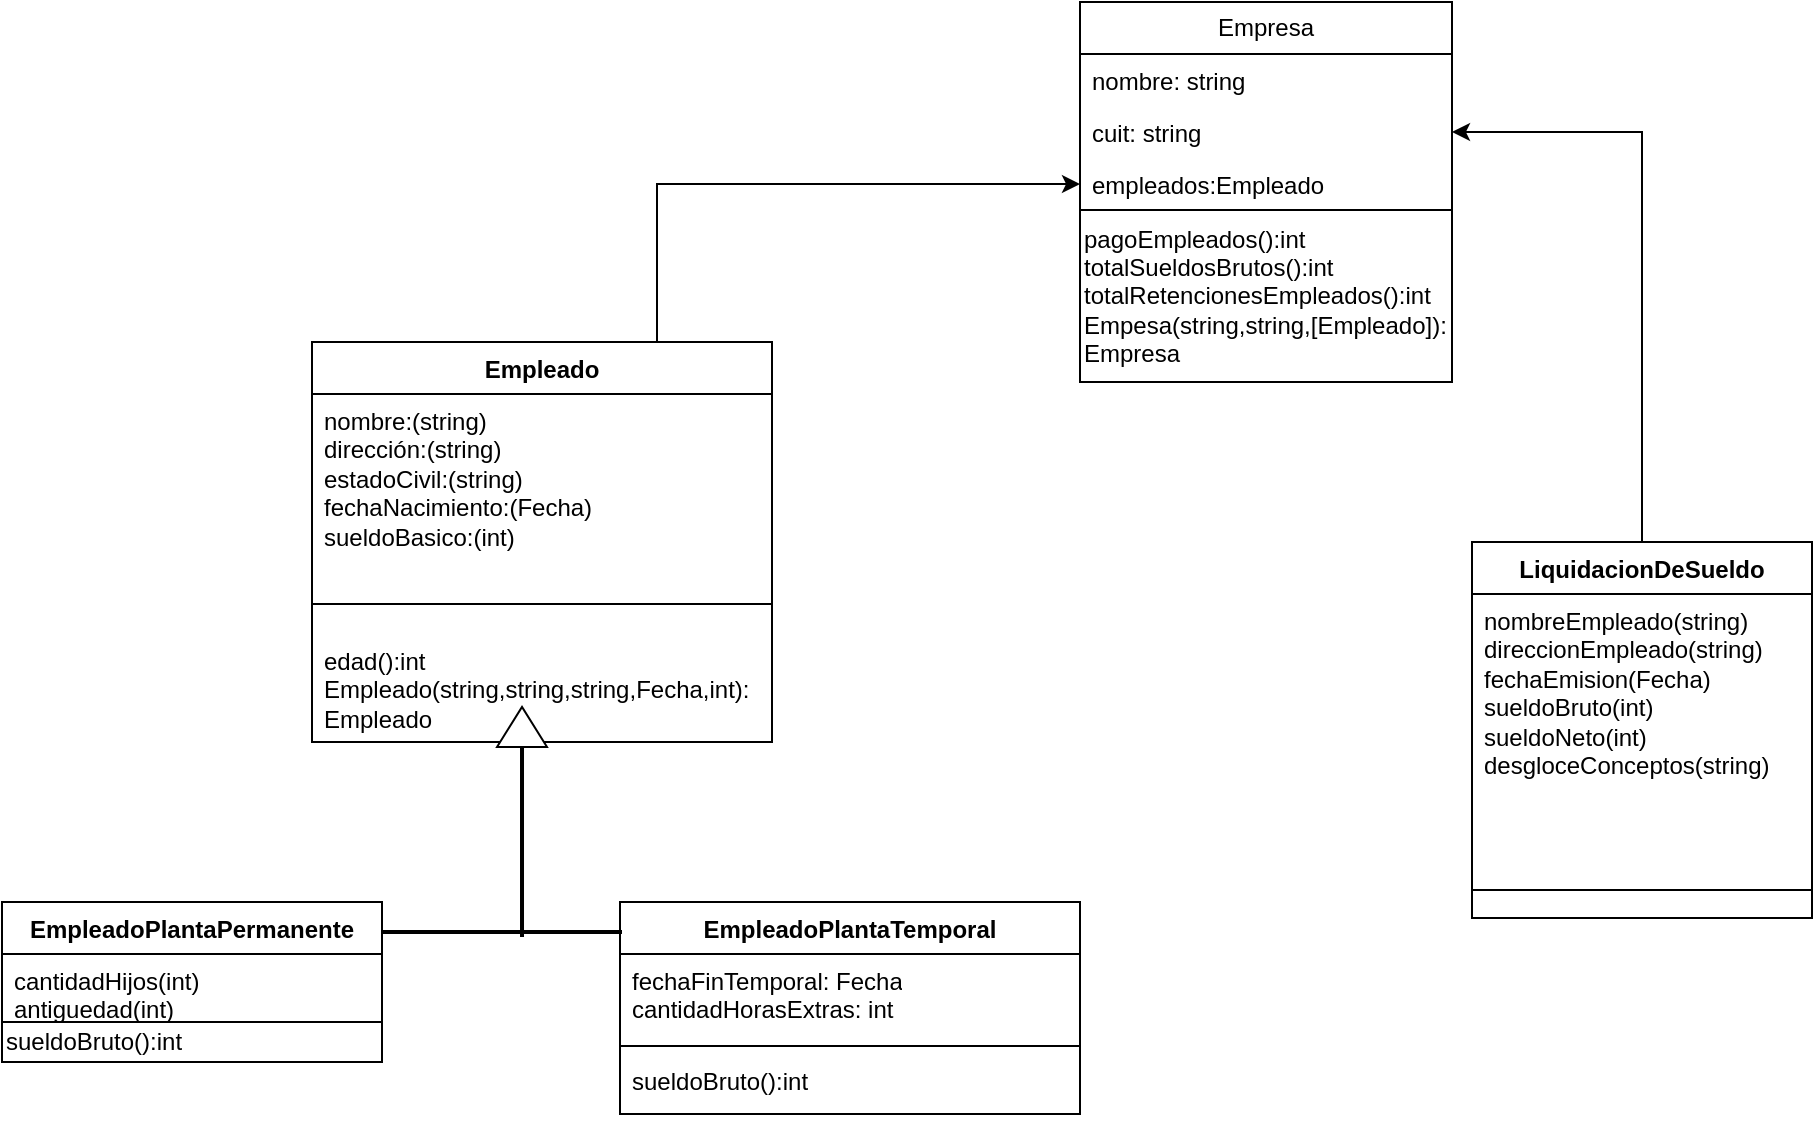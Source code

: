 <mxfile version="24.7.8">
  <diagram name="Página-1" id="IUIvGgPIwMAHEzuE5n6P">
    <mxGraphModel dx="1530" dy="724" grid="1" gridSize="10" guides="1" tooltips="1" connect="1" arrows="1" fold="1" page="1" pageScale="1" pageWidth="827" pageHeight="1169" math="0" shadow="0">
      <root>
        <mxCell id="0" />
        <mxCell id="1" parent="0" />
        <mxCell id="4RP1gJWLFT8ZAEQXTZWP-1" value="Empresa" style="swimlane;fontStyle=0;childLayout=stackLayout;horizontal=1;startSize=26;fillColor=none;horizontalStack=0;resizeParent=1;resizeParentMax=0;resizeLast=0;collapsible=1;marginBottom=0;whiteSpace=wrap;html=1;" parent="1" vertex="1">
          <mxGeometry x="414" y="10" width="186" height="104" as="geometry" />
        </mxCell>
        <mxCell id="4RP1gJWLFT8ZAEQXTZWP-2" value="nombre: string" style="text;strokeColor=none;fillColor=none;align=left;verticalAlign=top;spacingLeft=4;spacingRight=4;overflow=hidden;rotatable=0;points=[[0,0.5],[1,0.5]];portConstraint=eastwest;whiteSpace=wrap;html=1;" parent="4RP1gJWLFT8ZAEQXTZWP-1" vertex="1">
          <mxGeometry y="26" width="186" height="26" as="geometry" />
        </mxCell>
        <mxCell id="4RP1gJWLFT8ZAEQXTZWP-3" value="cuit: string" style="text;strokeColor=none;fillColor=none;align=left;verticalAlign=top;spacingLeft=4;spacingRight=4;overflow=hidden;rotatable=0;points=[[0,0.5],[1,0.5]];portConstraint=eastwest;whiteSpace=wrap;html=1;" parent="4RP1gJWLFT8ZAEQXTZWP-1" vertex="1">
          <mxGeometry y="52" width="186" height="26" as="geometry" />
        </mxCell>
        <mxCell id="4RP1gJWLFT8ZAEQXTZWP-4" value="empleados:Empleado" style="text;strokeColor=none;fillColor=none;align=left;verticalAlign=top;spacingLeft=4;spacingRight=4;overflow=hidden;rotatable=0;points=[[0,0.5],[1,0.5]];portConstraint=eastwest;whiteSpace=wrap;html=1;" parent="4RP1gJWLFT8ZAEQXTZWP-1" vertex="1">
          <mxGeometry y="78" width="186" height="26" as="geometry" />
        </mxCell>
        <mxCell id="zsc-BNoff0piDxbKsgNx-9" style="edgeStyle=orthogonalEdgeStyle;rounded=0;orthogonalLoop=1;jettySize=auto;html=1;exitX=0.75;exitY=0;exitDx=0;exitDy=0;entryX=0;entryY=0.5;entryDx=0;entryDy=0;" edge="1" parent="1" source="4RP1gJWLFT8ZAEQXTZWP-5" target="4RP1gJWLFT8ZAEQXTZWP-4">
          <mxGeometry relative="1" as="geometry" />
        </mxCell>
        <mxCell id="4RP1gJWLFT8ZAEQXTZWP-5" value="Empleado" style="swimlane;fontStyle=1;align=center;verticalAlign=top;childLayout=stackLayout;horizontal=1;startSize=26;horizontalStack=0;resizeParent=1;resizeParentMax=0;resizeLast=0;collapsible=1;marginBottom=0;whiteSpace=wrap;html=1;" parent="1" vertex="1">
          <mxGeometry x="30" y="180" width="230" height="200" as="geometry">
            <mxRectangle x="60" y="160" width="110" height="30" as="alternateBounds" />
          </mxGeometry>
        </mxCell>
        <mxCell id="4RP1gJWLFT8ZAEQXTZWP-6" value="&lt;div&gt;nombre:(string)&lt;/div&gt;&lt;div&gt;dirección:(string)&lt;/div&gt;&lt;div&gt;estadoCivil:(string)&lt;/div&gt;&lt;div&gt;fechaNacimiento:(Fecha)&lt;/div&gt;&lt;div&gt;sueldoBasico:(int)&lt;/div&gt;&lt;div&gt;&lt;br&gt;&lt;/div&gt;" style="text;strokeColor=none;fillColor=none;align=left;verticalAlign=top;spacingLeft=4;spacingRight=4;overflow=hidden;rotatable=0;points=[[0,0.5],[1,0.5]];portConstraint=eastwest;whiteSpace=wrap;html=1;" parent="4RP1gJWLFT8ZAEQXTZWP-5" vertex="1">
          <mxGeometry y="26" width="230" height="90" as="geometry" />
        </mxCell>
        <mxCell id="4RP1gJWLFT8ZAEQXTZWP-7" value="" style="line;strokeWidth=1;fillColor=none;align=left;verticalAlign=middle;spacingTop=-1;spacingLeft=3;spacingRight=3;rotatable=0;labelPosition=right;points=[];portConstraint=eastwest;strokeColor=inherit;" parent="4RP1gJWLFT8ZAEQXTZWP-5" vertex="1">
          <mxGeometry y="116" width="230" height="30" as="geometry" />
        </mxCell>
        <mxCell id="4RP1gJWLFT8ZAEQXTZWP-8" value="&lt;div&gt;edad():int&lt;/div&gt;&lt;div&gt;Empleado(string,string,string,Fecha,int): Empleado&lt;/div&gt;" style="text;strokeColor=none;fillColor=none;align=left;verticalAlign=top;spacingLeft=4;spacingRight=4;overflow=hidden;rotatable=0;points=[[0,0.5],[1,0.5]];portConstraint=eastwest;whiteSpace=wrap;html=1;" parent="4RP1gJWLFT8ZAEQXTZWP-5" vertex="1">
          <mxGeometry y="146" width="230" height="54" as="geometry" />
        </mxCell>
        <mxCell id="4RP1gJWLFT8ZAEQXTZWP-16" value="EmpleadoPlantaPermanente" style="swimlane;fontStyle=1;align=center;verticalAlign=top;childLayout=stackLayout;horizontal=1;startSize=26;horizontalStack=0;resizeParent=1;resizeParentMax=0;resizeLast=0;collapsible=1;marginBottom=0;whiteSpace=wrap;html=1;" parent="1" vertex="1">
          <mxGeometry x="-125" y="460" width="190" height="60" as="geometry" />
        </mxCell>
        <mxCell id="4RP1gJWLFT8ZAEQXTZWP-17" value="&lt;div&gt;cantidadHijos(int)&lt;/div&gt;&lt;div&gt;antiguedad(int)&lt;br&gt;&lt;/div&gt;" style="text;strokeColor=none;fillColor=none;align=left;verticalAlign=top;spacingLeft=4;spacingRight=4;overflow=hidden;rotatable=0;points=[[0,0.5],[1,0.5]];portConstraint=eastwest;whiteSpace=wrap;html=1;" parent="4RP1gJWLFT8ZAEQXTZWP-16" vertex="1">
          <mxGeometry y="26" width="190" height="34" as="geometry" />
        </mxCell>
        <mxCell id="4RP1gJWLFT8ZAEQXTZWP-20" value="EmpleadoPlantaTemporal" style="swimlane;fontStyle=1;align=center;verticalAlign=top;childLayout=stackLayout;horizontal=1;startSize=26;horizontalStack=0;resizeParent=1;resizeParentMax=0;resizeLast=0;collapsible=1;marginBottom=0;whiteSpace=wrap;html=1;" parent="1" vertex="1">
          <mxGeometry x="184" y="460" width="230" height="106" as="geometry" />
        </mxCell>
        <mxCell id="4RP1gJWLFT8ZAEQXTZWP-21" value="&lt;div&gt;fechaFinTemporal: Fecha&lt;/div&gt;&lt;div&gt;cantidadHorasExtras: int&lt;br&gt;&lt;/div&gt;&lt;div&gt;&lt;br&gt;&lt;/div&gt;&lt;div&gt;&lt;br&gt;&lt;/div&gt;" style="text;strokeColor=none;fillColor=none;align=left;verticalAlign=top;spacingLeft=4;spacingRight=4;overflow=hidden;rotatable=0;points=[[0,0.5],[1,0.5]];portConstraint=eastwest;whiteSpace=wrap;html=1;" parent="4RP1gJWLFT8ZAEQXTZWP-20" vertex="1">
          <mxGeometry y="26" width="230" height="42" as="geometry" />
        </mxCell>
        <mxCell id="4RP1gJWLFT8ZAEQXTZWP-22" value="" style="line;strokeWidth=1;fillColor=none;align=left;verticalAlign=middle;spacingTop=-1;spacingLeft=3;spacingRight=3;rotatable=0;labelPosition=right;points=[];portConstraint=eastwest;strokeColor=inherit;" parent="4RP1gJWLFT8ZAEQXTZWP-20" vertex="1">
          <mxGeometry y="68" width="230" height="8" as="geometry" />
        </mxCell>
        <mxCell id="4RP1gJWLFT8ZAEQXTZWP-23" value="sueldoBruto():int" style="text;strokeColor=none;fillColor=none;align=left;verticalAlign=top;spacingLeft=4;spacingRight=4;overflow=hidden;rotatable=0;points=[[0,0.5],[1,0.5]];portConstraint=eastwest;whiteSpace=wrap;html=1;" parent="4RP1gJWLFT8ZAEQXTZWP-20" vertex="1">
          <mxGeometry y="76" width="230" height="30" as="geometry" />
        </mxCell>
        <mxCell id="4RP1gJWLFT8ZAEQXTZWP-25" value="&lt;div align=&quot;left&quot;&gt;sueldoBruto():int&lt;br&gt;&lt;/div&gt;" style="html=1;whiteSpace=wrap;align=left;" parent="1" vertex="1">
          <mxGeometry x="-125" y="520" width="190" height="20" as="geometry" />
        </mxCell>
        <mxCell id="4RP1gJWLFT8ZAEQXTZWP-35" value="" style="line;strokeWidth=2;html=1;rotation=-90;" parent="1" vertex="1">
          <mxGeometry x="79.38" y="416.88" width="111.25" height="10" as="geometry" />
        </mxCell>
        <mxCell id="4RP1gJWLFT8ZAEQXTZWP-36" value="" style="line;strokeWidth=2;html=1;" parent="1" vertex="1">
          <mxGeometry x="65" y="470" width="120" height="10" as="geometry" />
        </mxCell>
        <mxCell id="4RP1gJWLFT8ZAEQXTZWP-37" value="&lt;div align=&quot;left&quot;&gt;pagoEmpleados():int&lt;/div&gt;&lt;div align=&quot;left&quot;&gt;totalSueldosBrutos():int&lt;/div&gt;&lt;div align=&quot;left&quot;&gt;totalRetencionesEmpleados():int&lt;br&gt;&lt;/div&gt;&lt;div align=&quot;left&quot;&gt;Empesa(string,string,[Empleado]): Empresa&lt;/div&gt;" style="html=1;whiteSpace=wrap;align=left;" parent="1" vertex="1">
          <mxGeometry x="414" y="114" width="186" height="86" as="geometry" />
        </mxCell>
        <mxCell id="zsc-BNoff0piDxbKsgNx-13" style="edgeStyle=orthogonalEdgeStyle;rounded=0;orthogonalLoop=1;jettySize=auto;html=1;exitX=0.5;exitY=0;exitDx=0;exitDy=0;entryX=1;entryY=0.5;entryDx=0;entryDy=0;" edge="1" parent="1" source="4RP1gJWLFT8ZAEQXTZWP-38" target="4RP1gJWLFT8ZAEQXTZWP-3">
          <mxGeometry relative="1" as="geometry" />
        </mxCell>
        <mxCell id="4RP1gJWLFT8ZAEQXTZWP-38" value="LiquidacionDeSueldo" style="swimlane;fontStyle=1;align=center;verticalAlign=top;childLayout=stackLayout;horizontal=1;startSize=26;horizontalStack=0;resizeParent=1;resizeParentMax=0;resizeLast=0;collapsible=1;marginBottom=0;whiteSpace=wrap;html=1;" parent="1" vertex="1">
          <mxGeometry x="610" y="280" width="170" height="188" as="geometry" />
        </mxCell>
        <mxCell id="4RP1gJWLFT8ZAEQXTZWP-39" value="&lt;div&gt;nombreEmpleado(string)&lt;/div&gt;&lt;div&gt;direccionEmpleado(string)&lt;/div&gt;&lt;div&gt;fechaEmision(Fecha)&lt;/div&gt;&lt;div&gt;sueldoBruto(int)&lt;/div&gt;&lt;div&gt;sueldoNeto(int)&lt;/div&gt;&lt;div&gt;desgloceConceptos(string)&lt;/div&gt;&lt;div&gt;&lt;br&gt;&lt;/div&gt;&lt;div&gt;&lt;br&gt;&lt;/div&gt;" style="text;strokeColor=none;fillColor=none;align=left;verticalAlign=top;spacingLeft=4;spacingRight=4;overflow=hidden;rotatable=0;points=[[0,0.5],[1,0.5]];portConstraint=eastwest;whiteSpace=wrap;html=1;" parent="4RP1gJWLFT8ZAEQXTZWP-38" vertex="1">
          <mxGeometry y="26" width="170" height="134" as="geometry" />
        </mxCell>
        <mxCell id="4RP1gJWLFT8ZAEQXTZWP-40" value="" style="line;strokeWidth=1;fillColor=none;align=left;verticalAlign=middle;spacingTop=-1;spacingLeft=3;spacingRight=3;rotatable=0;labelPosition=right;points=[];portConstraint=eastwest;strokeColor=inherit;" parent="4RP1gJWLFT8ZAEQXTZWP-38" vertex="1">
          <mxGeometry y="160" width="170" height="28" as="geometry" />
        </mxCell>
        <mxCell id="zsc-BNoff0piDxbKsgNx-2" value="" style="triangle;whiteSpace=wrap;html=1;rotation=-90;" vertex="1" parent="1">
          <mxGeometry x="125" y="360" width="20.01" height="25" as="geometry" />
        </mxCell>
      </root>
    </mxGraphModel>
  </diagram>
</mxfile>
